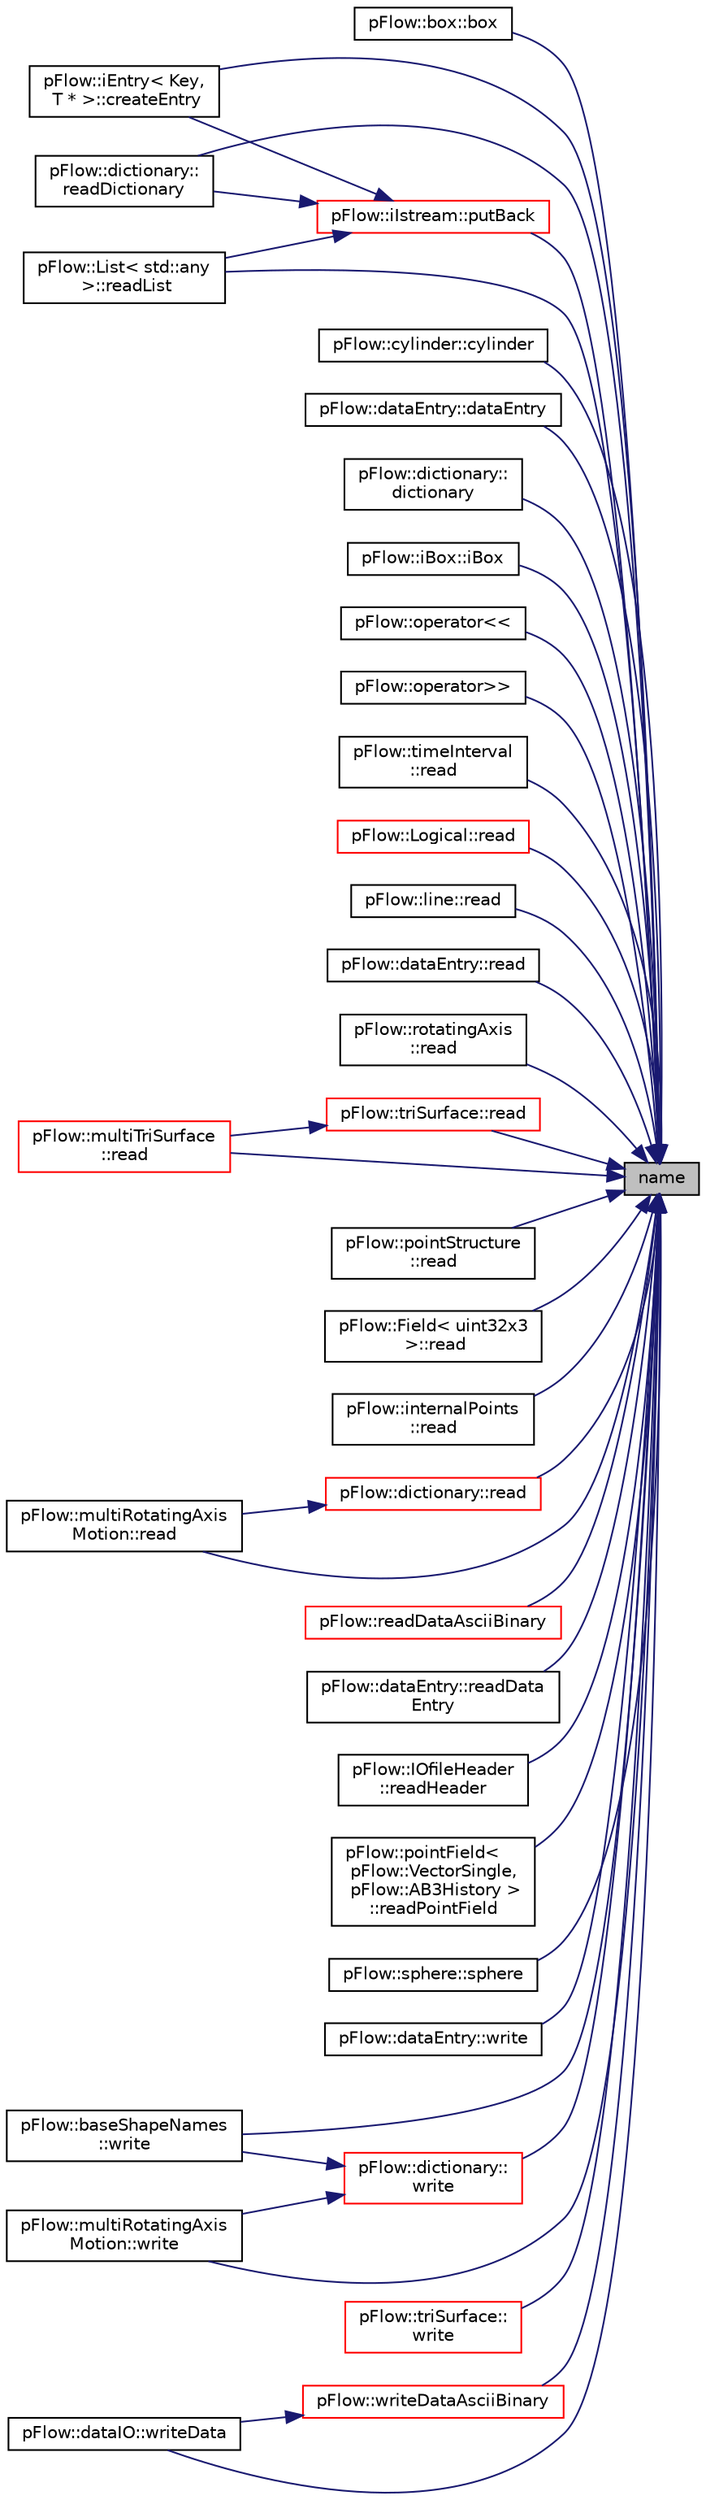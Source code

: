 digraph "name"
{
 // LATEX_PDF_SIZE
  edge [fontname="Helvetica",fontsize="10",labelfontname="Helvetica",labelfontsize="10"];
  node [fontname="Helvetica",fontsize="10",shape=record];
  rankdir="RL";
  Node1 [label="name",height=0.2,width=0.4,color="black", fillcolor="grey75", style="filled", fontcolor="black",tooltip="Return the name of the stream."];
  Node1 -> Node2 [dir="back",color="midnightblue",fontsize="10",style="solid",fontname="Helvetica"];
  Node2 [label="pFlow::box::box",height=0.2,width=0.4,color="black", fillcolor="white", style="filled",URL="$classpFlow_1_1box.html#afbef9cd91fe90a1d98d27735f6045769",tooltip=" "];
  Node1 -> Node3 [dir="back",color="midnightblue",fontsize="10",style="solid",fontname="Helvetica"];
  Node3 [label="pFlow::iEntry\< Key,\l T * \>::createEntry",height=0.2,width=0.4,color="black", fillcolor="white", style="filled",URL="$classpFlow_1_1iEntry.html#a133f34e170bc1f28e7439fe87043ce2f",tooltip="create an entry (dataEntry or dictionary) from stream"];
  Node1 -> Node4 [dir="back",color="midnightblue",fontsize="10",style="solid",fontname="Helvetica"];
  Node4 [label="pFlow::cylinder::cylinder",height=0.2,width=0.4,color="black", fillcolor="white", style="filled",URL="$classpFlow_1_1cylinder.html#a6f4f6dc4ed761ed37b22c8c7cd549a96",tooltip=" "];
  Node1 -> Node5 [dir="back",color="midnightblue",fontsize="10",style="solid",fontname="Helvetica"];
  Node5 [label="pFlow::dataEntry::dataEntry",height=0.2,width=0.4,color="black", fillcolor="white", style="filled",URL="$classpFlow_1_1dataEntry.html#a9ab8c2767c7e28e08d2cfa1dd6320794",tooltip=" "];
  Node1 -> Node6 [dir="back",color="midnightblue",fontsize="10",style="solid",fontname="Helvetica"];
  Node6 [label="pFlow::dictionary::\ldictionary",height=0.2,width=0.4,color="black", fillcolor="white", style="filled",URL="$classpFlow_1_1dictionary.html#ab68249035485cfb12593cf0038debe1a",tooltip="cunstruct a dictionary with keyword and parDict and from stream"];
  Node1 -> Node7 [dir="back",color="midnightblue",fontsize="10",style="solid",fontname="Helvetica"];
  Node7 [label="pFlow::iBox::iBox",height=0.2,width=0.4,color="black", fillcolor="white", style="filled",URL="$classpFlow_1_1iBox.html#aa7fff19cac1a58f5846ababa9b4f6eb9",tooltip=" "];
  Node1 -> Node8 [dir="back",color="midnightblue",fontsize="10",style="solid",fontname="Helvetica"];
  Node8 [label="pFlow::operator\<\<",height=0.2,width=0.4,color="black", fillcolor="white", style="filled",URL="$namespacepFlow.html#a63020ca8921f158ecf170927eca89ca5",tooltip=" "];
  Node1 -> Node9 [dir="back",color="midnightblue",fontsize="10",style="solid",fontname="Helvetica"];
  Node9 [label="pFlow::operator\>\>",height=0.2,width=0.4,color="black", fillcolor="white", style="filled",URL="$namespacepFlow.html#a8c42fb1d53ea4c2ca6ce70cc75d244e4",tooltip=" "];
  Node1 -> Node10 [dir="back",color="midnightblue",fontsize="10",style="solid",fontname="Helvetica"];
  Node10 [label="pFlow::iIstream::putBack",height=0.2,width=0.4,color="red", fillcolor="white", style="filled",URL="$classpFlow_1_1iIstream.html#aeecefbf648ad32c20134e67c4fa35597",tooltip="Put back token Only a single put back is permitted."];
  Node10 -> Node3 [dir="back",color="midnightblue",fontsize="10",style="solid",fontname="Helvetica"];
  Node10 -> Node20 [dir="back",color="midnightblue",fontsize="10",style="solid",fontname="Helvetica"];
  Node20 [label="pFlow::dictionary::\lreadDictionary",height=0.2,width=0.4,color="black", fillcolor="white", style="filled",URL="$classpFlow_1_1dictionary.html#a8943dec8dd658ffb5d0c1da773f37d9d",tooltip="read dictionary from stream - without keyword"];
  Node10 -> Node21 [dir="back",color="midnightblue",fontsize="10",style="solid",fontname="Helvetica"];
  Node21 [label="pFlow::List\< std::any\l \>::readList",height=0.2,width=0.4,color="black", fillcolor="white", style="filled",URL="$classpFlow_1_1List.html#a18b6e40e2e0511b836d16ae0e7ecf061",tooltip=" "];
  Node1 -> Node23 [dir="back",color="midnightblue",fontsize="10",style="solid",fontname="Helvetica"];
  Node23 [label="pFlow::timeInterval\l::read",height=0.2,width=0.4,color="black", fillcolor="white", style="filled",URL="$classpFlow_1_1timeInterval.html#ae1d42751915e8566dac19658cc498ffa",tooltip=" "];
  Node1 -> Node24 [dir="back",color="midnightblue",fontsize="10",style="solid",fontname="Helvetica"];
  Node24 [label="pFlow::Logical::read",height=0.2,width=0.4,color="red", fillcolor="white", style="filled",URL="$classpFlow_1_1Logical.html#aff8e92ab47032ae811d1271161cb9b22",tooltip=" "];
  Node1 -> Node26 [dir="back",color="midnightblue",fontsize="10",style="solid",fontname="Helvetica"];
  Node26 [label="pFlow::line::read",height=0.2,width=0.4,color="black", fillcolor="white", style="filled",URL="$classpFlow_1_1line.html#ae1d42751915e8566dac19658cc498ffa",tooltip=" "];
  Node1 -> Node27 [dir="back",color="midnightblue",fontsize="10",style="solid",fontname="Helvetica"];
  Node27 [label="pFlow::dataEntry::read",height=0.2,width=0.4,color="black", fillcolor="white", style="filled",URL="$classpFlow_1_1dataEntry.html#aff8e92ab47032ae811d1271161cb9b22",tooltip="read from stream"];
  Node1 -> Node28 [dir="back",color="midnightblue",fontsize="10",style="solid",fontname="Helvetica"];
  Node28 [label="pFlow::rotatingAxis\l::read",height=0.2,width=0.4,color="black", fillcolor="white", style="filled",URL="$classpFlow_1_1rotatingAxis.html#ae1d42751915e8566dac19658cc498ffa",tooltip="Read from input stream is."];
  Node1 -> Node29 [dir="back",color="midnightblue",fontsize="10",style="solid",fontname="Helvetica"];
  Node29 [label="pFlow::multiTriSurface\l::read",height=0.2,width=0.4,color="red", fillcolor="white", style="filled",URL="$classpFlow_1_1multiTriSurface.html#a1c713f45ca620694735a6a21959cc408",tooltip=" "];
  Node1 -> Node31 [dir="back",color="midnightblue",fontsize="10",style="solid",fontname="Helvetica"];
  Node31 [label="pFlow::pointStructure\l::read",height=0.2,width=0.4,color="black", fillcolor="white", style="filled",URL="$classpFlow_1_1pointStructure.html#a1c713f45ca620694735a6a21959cc408",tooltip="read the point structure from the input stream."];
  Node1 -> Node32 [dir="back",color="midnightblue",fontsize="10",style="solid",fontname="Helvetica"];
  Node32 [label="pFlow::Field\< uint32x3\l \>::read",height=0.2,width=0.4,color="black", fillcolor="white", style="filled",URL="$classpFlow_1_1Field.html#aff8e92ab47032ae811d1271161cb9b22",tooltip=" "];
  Node1 -> Node33 [dir="back",color="midnightblue",fontsize="10",style="solid",fontname="Helvetica"];
  Node33 [label="pFlow::triSurface::read",height=0.2,width=0.4,color="red", fillcolor="white", style="filled",URL="$classpFlow_1_1triSurface.html#a1c713f45ca620694735a6a21959cc408",tooltip=" "];
  Node33 -> Node29 [dir="back",color="midnightblue",fontsize="10",style="solid",fontname="Helvetica"];
  Node1 -> Node35 [dir="back",color="midnightblue",fontsize="10",style="solid",fontname="Helvetica"];
  Node35 [label="pFlow::internalPoints\l::read",height=0.2,width=0.4,color="black", fillcolor="white", style="filled",URL="$classpFlow_1_1internalPoints.html#aff8e92ab47032ae811d1271161cb9b22",tooltip="Read."];
  Node1 -> Node36 [dir="back",color="midnightblue",fontsize="10",style="solid",fontname="Helvetica"];
  Node36 [label="pFlow::multiRotatingAxis\lMotion::read",height=0.2,width=0.4,color="black", fillcolor="white", style="filled",URL="$classpFlow_1_1multiRotatingAxisMotion.html#aff8e92ab47032ae811d1271161cb9b22",tooltip="Read from input stream is."];
  Node1 -> Node37 [dir="back",color="midnightblue",fontsize="10",style="solid",fontname="Helvetica"];
  Node37 [label="pFlow::dictionary::read",height=0.2,width=0.4,color="red", fillcolor="white", style="filled",URL="$classpFlow_1_1dictionary.html#a8148f2b6c694e069c67183105cf17ce4",tooltip="read from stream"];
  Node37 -> Node36 [dir="back",color="midnightblue",fontsize="10",style="solid",fontname="Helvetica"];
  Node1 -> Node14 [dir="back",color="midnightblue",fontsize="10",style="solid",fontname="Helvetica"];
  Node14 [label="pFlow::readDataAsciiBinary",height=0.2,width=0.4,color="red", fillcolor="white", style="filled",URL="$namespacepFlow.html#a537dd03cb0d2bdf73f468941a73e6bf3",tooltip=" "];
  Node1 -> Node39 [dir="back",color="midnightblue",fontsize="10",style="solid",fontname="Helvetica"];
  Node39 [label="pFlow::dataEntry::readData\lEntry",height=0.2,width=0.4,color="black", fillcolor="white", style="filled",URL="$classpFlow_1_1dataEntry.html#a12a2f078710c7419e84afd6cdd58ac70",tooltip="read dataEntry from stream"];
  Node1 -> Node20 [dir="back",color="midnightblue",fontsize="10",style="solid",fontname="Helvetica"];
  Node1 -> Node40 [dir="back",color="midnightblue",fontsize="10",style="solid",fontname="Helvetica"];
  Node40 [label="pFlow::IOfileHeader\l::readHeader",height=0.2,width=0.4,color="black", fillcolor="white", style="filled",URL="$classpFlow_1_1IOfileHeader.html#ad3e735fcc23f3717d149728c03f5074a",tooltip="Read the header in the file."];
  Node1 -> Node21 [dir="back",color="midnightblue",fontsize="10",style="solid",fontname="Helvetica"];
  Node1 -> Node41 [dir="back",color="midnightblue",fontsize="10",style="solid",fontname="Helvetica"];
  Node41 [label="pFlow::pointField\<\l pFlow::VectorSingle,\l pFlow::AB3History \>\l::readPointField",height=0.2,width=0.4,color="black", fillcolor="white", style="filled",URL="$classpFlow_1_1pointField.html#aecfee09c0f5d94feb516f1eed2cd45e9",tooltip=" "];
  Node1 -> Node42 [dir="back",color="midnightblue",fontsize="10",style="solid",fontname="Helvetica"];
  Node42 [label="pFlow::sphere::sphere",height=0.2,width=0.4,color="black", fillcolor="white", style="filled",URL="$classpFlow_1_1sphere.html#a95b6dbeccc5693a32177ec7976e31838",tooltip=" "];
  Node1 -> Node43 [dir="back",color="midnightblue",fontsize="10",style="solid",fontname="Helvetica"];
  Node43 [label="pFlow::dataEntry::write",height=0.2,width=0.4,color="black", fillcolor="white", style="filled",URL="$classpFlow_1_1dataEntry.html#a6a40de4ceed55b2f78cf3027739dfd91",tooltip="write to stream"];
  Node1 -> Node44 [dir="back",color="midnightblue",fontsize="10",style="solid",fontname="Helvetica"];
  Node44 [label="pFlow::baseShapeNames\l::write",height=0.2,width=0.4,color="black", fillcolor="white", style="filled",URL="$classpFlow_1_1baseShapeNames.html#aac753ee6ead0ddcdfb9e74f169c6bcec",tooltip="write to stream"];
  Node1 -> Node45 [dir="back",color="midnightblue",fontsize="10",style="solid",fontname="Helvetica"];
  Node45 [label="pFlow::triSurface::\lwrite",height=0.2,width=0.4,color="red", fillcolor="white", style="filled",URL="$classpFlow_1_1triSurface.html#ab3738b20dfa25d66228f6a7571d97aa0",tooltip=" "];
  Node1 -> Node50 [dir="back",color="midnightblue",fontsize="10",style="solid",fontname="Helvetica"];
  Node50 [label="pFlow::multiRotatingAxis\lMotion::write",height=0.2,width=0.4,color="black", fillcolor="white", style="filled",URL="$classpFlow_1_1multiRotatingAxisMotion.html#a6a40de4ceed55b2f78cf3027739dfd91",tooltip="Write to output stream os."];
  Node1 -> Node51 [dir="back",color="midnightblue",fontsize="10",style="solid",fontname="Helvetica"];
  Node51 [label="pFlow::dictionary::\lwrite",height=0.2,width=0.4,color="red", fillcolor="white", style="filled",URL="$classpFlow_1_1dictionary.html#aac753ee6ead0ddcdfb9e74f169c6bcec",tooltip="write to stream"];
  Node51 -> Node44 [dir="back",color="midnightblue",fontsize="10",style="solid",fontname="Helvetica"];
  Node51 -> Node50 [dir="back",color="midnightblue",fontsize="10",style="solid",fontname="Helvetica"];
  Node1 -> Node58 [dir="back",color="midnightblue",fontsize="10",style="solid",fontname="Helvetica"];
  Node58 [label="pFlow::dataIO::writeData",height=0.2,width=0.4,color="black", fillcolor="white", style="filled",URL="$classpFlow_1_1dataIO.html#a2e2009120c17aa26b858ab3008338a74",tooltip="Write data to the end of file from all processors."];
  Node1 -> Node59 [dir="back",color="midnightblue",fontsize="10",style="solid",fontname="Helvetica"];
  Node59 [label="pFlow::writeDataAsciiBinary",height=0.2,width=0.4,color="red", fillcolor="white", style="filled",URL="$namespacepFlow.html#afb14a6f418c0d61dd8f11d0d75435db1",tooltip=" "];
  Node59 -> Node58 [dir="back",color="midnightblue",fontsize="10",style="solid",fontname="Helvetica"];
}
